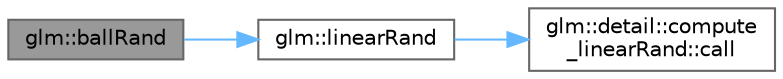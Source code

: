digraph "glm::ballRand"
{
 // LATEX_PDF_SIZE
  bgcolor="transparent";
  edge [fontname=Helvetica,fontsize=10,labelfontname=Helvetica,labelfontsize=10];
  node [fontname=Helvetica,fontsize=10,shape=box,height=0.2,width=0.4];
  rankdir="LR";
  Node1 [id="Node000001",label="glm::ballRand",height=0.2,width=0.4,color="gray40", fillcolor="grey60", style="filled", fontcolor="black",tooltip=" "];
  Node1 -> Node2 [id="edge5_Node000001_Node000002",color="steelblue1",style="solid",tooltip=" "];
  Node2 [id="Node000002",label="glm::linearRand",height=0.2,width=0.4,color="grey40", fillcolor="white", style="filled",URL="$group__gtc__random.html#ga04e241ab88374a477a2c2ceadd2fa03d",tooltip=" "];
  Node2 -> Node3 [id="edge6_Node000002_Node000003",color="steelblue1",style="solid",tooltip=" "];
  Node3 [id="Node000003",label="glm::detail::compute\l_linearRand::call",height=0.2,width=0.4,color="grey40", fillcolor="white", style="filled",URL="$structglm_1_1detail_1_1compute__linear_rand.html#a95f08651312e1f320463a26f2c08bc94",tooltip=" "];
}
